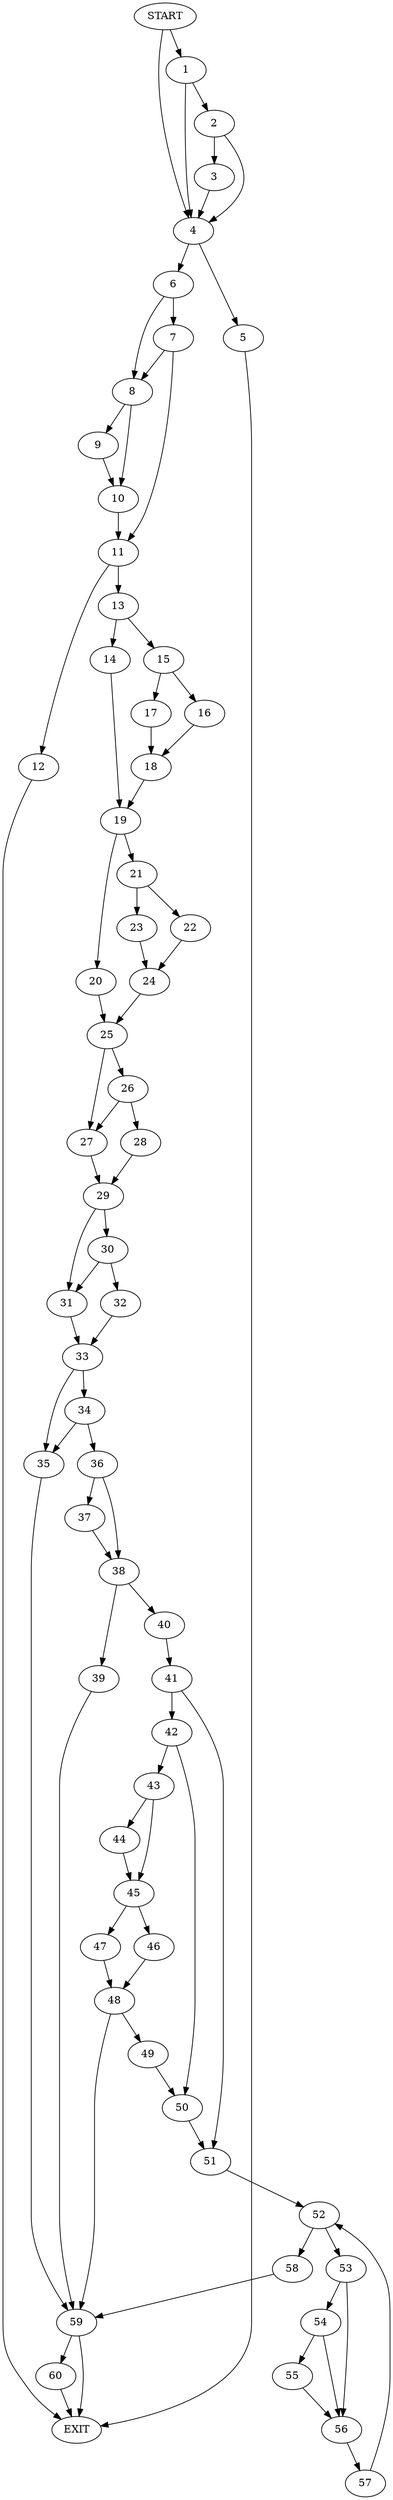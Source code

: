 digraph { 
0 [label="START"];
1;
2;
3;
4;
5;
6;
7;
8;
9;
10;
11;
12;
13;
14;
15;
16;
17;
18;
19;
20;
21;
22;
23;
24;
25;
26;
27;
28;
29;
30;
31;
32;
33;
34;
35;
36;
37;
38;
39;
40;
41;
42;
43;
44;
45;
46;
47;
48;
49;
50;
51;
52;
53;
54;
55;
56;
57;
58;
59;
60;
61[label="EXIT"];
0 -> 4;
0 -> 1;
1 -> 4;
1 -> 2;
2 -> 4;
2 -> 3;
3 -> 4;
4 -> 5;
4 -> 6;
5 -> 61;
6 -> 7;
6 -> 8;
7 -> 11;
7 -> 8;
8 -> 9;
8 -> 10;
9 -> 10;
10 -> 11;
11 -> 12;
11 -> 13;
12 -> 61;
13 -> 14;
13 -> 15;
14 -> 19;
15 -> 16;
15 -> 17;
16 -> 18;
17 -> 18;
18 -> 19;
19 -> 20;
19 -> 21;
20 -> 25;
21 -> 22;
21 -> 23;
22 -> 24;
23 -> 24;
24 -> 25;
25 -> 27;
25 -> 26;
26 -> 27;
26 -> 28;
27 -> 29;
28 -> 29;
29 -> 31;
29 -> 30;
30 -> 31;
30 -> 32;
31 -> 33;
32 -> 33;
33 -> 35;
33 -> 34;
34 -> 35;
34 -> 36;
35 -> 59;
36 -> 37;
36 -> 38;
37 -> 38;
38 -> 39;
38 -> 40;
39 -> 59;
40 -> 41;
41 -> 42;
41 -> 51;
42 -> 43;
42 -> 50;
43 -> 45;
43 -> 44;
44 -> 45;
45 -> 46;
45 -> 47;
46 -> 48;
47 -> 48;
48 -> 59;
48 -> 49;
49 -> 50;
50 -> 51;
51 -> 52;
52 -> 53;
52 -> 58;
53 -> 54;
53 -> 56;
54 -> 55;
54 -> 56;
55 -> 56;
56 -> 57;
57 -> 52;
58 -> 59;
59 -> 61;
59 -> 60;
60 -> 61;
}
